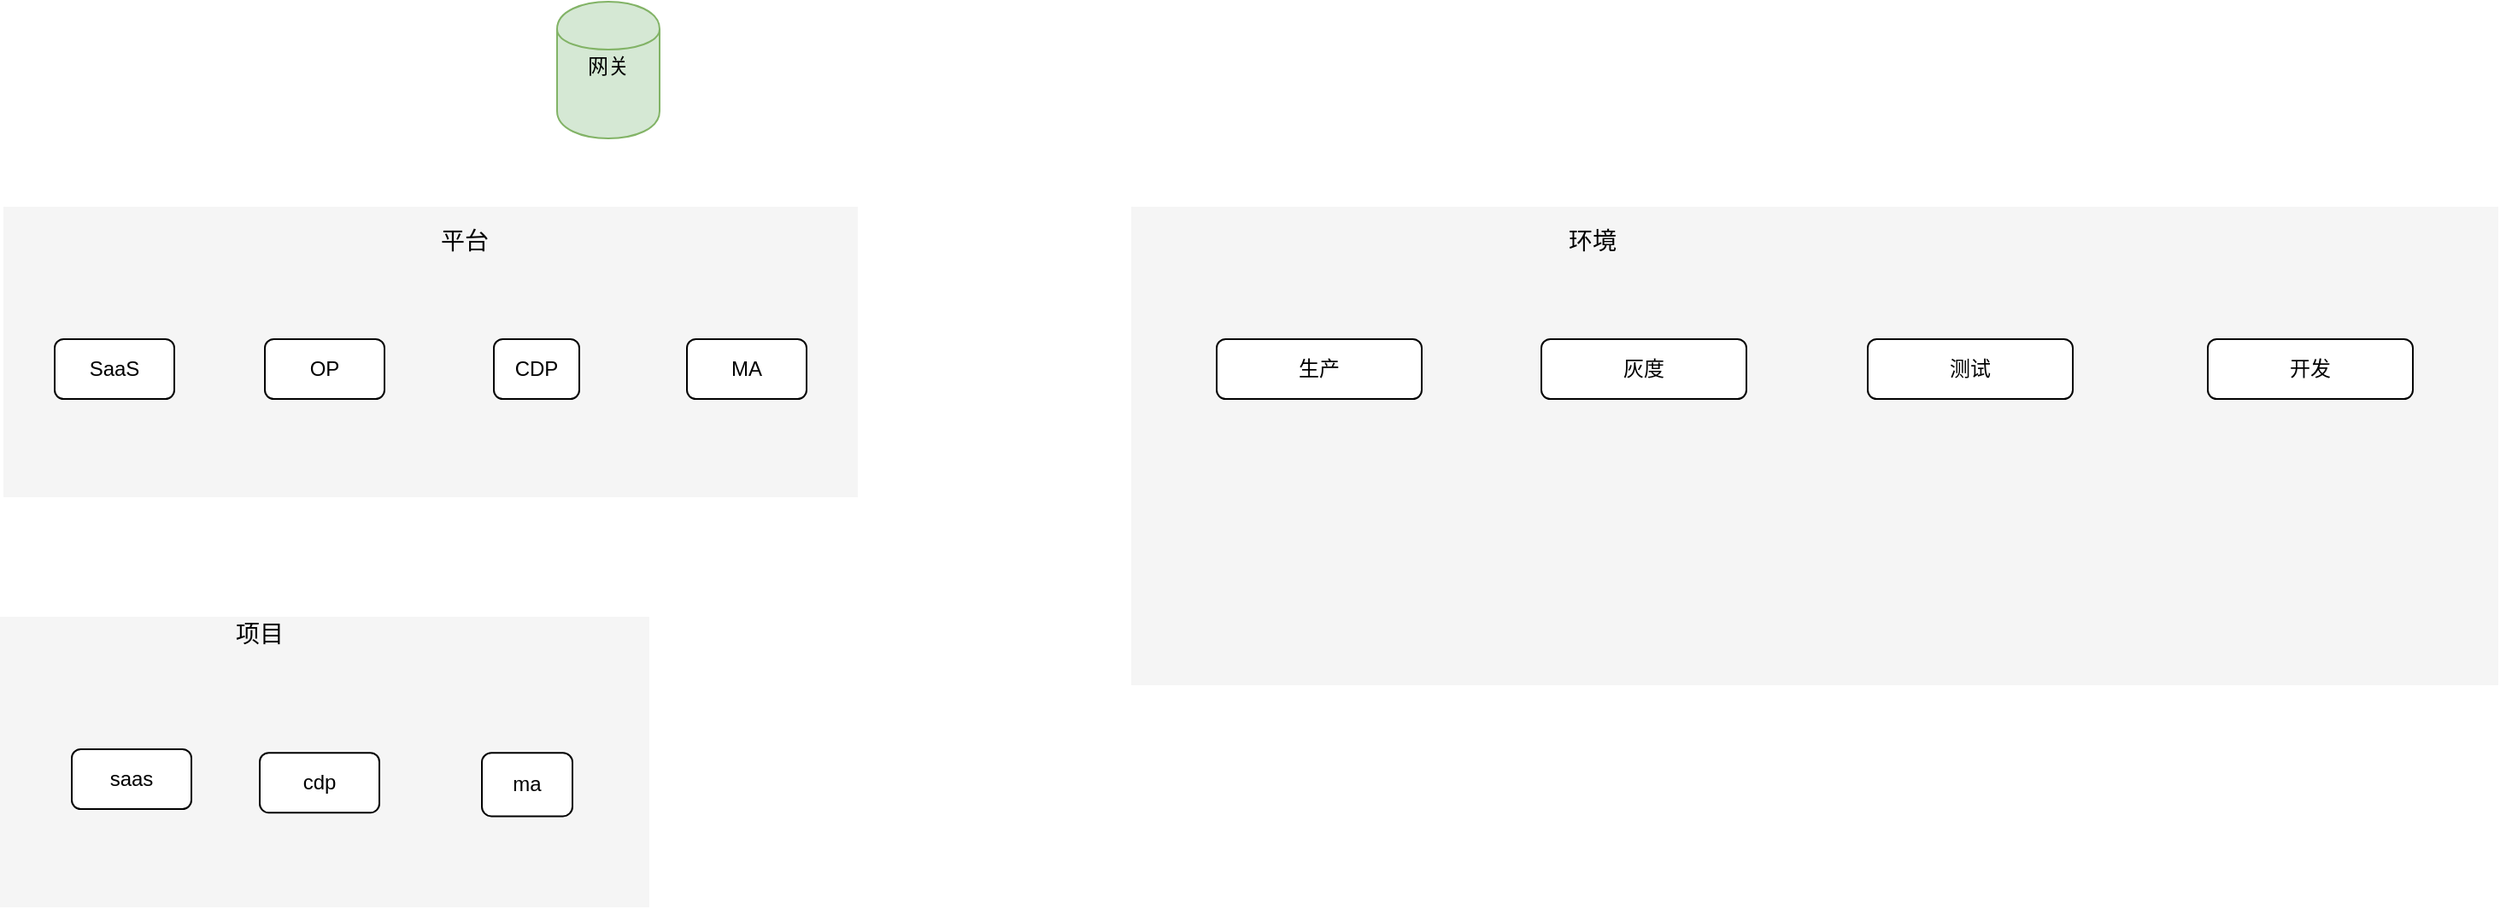 <mxfile version="14.5.1" type="github">
  <diagram id="MJR66UyUv7xJhzFpMSsS" name="Page-1">
    <mxGraphModel dx="2066" dy="1185" grid="1" gridSize="10" guides="1" tooltips="1" connect="1" arrows="1" fold="1" page="1" pageScale="1" pageWidth="827" pageHeight="1169" math="0" shadow="0">
      <root>
        <mxCell id="0" />
        <mxCell id="1" parent="0" />
        <mxCell id="NAq1_VTEs5BF6OpYtz93-5" value="" style="verticalLabelPosition=bottom;verticalAlign=top;html=1;shape=mxgraph.basic.rect;fillColor2=none;strokeWidth=1;size=20;indent=5;fillColor=#f5f5f5;fontColor=#333333;strokeColor=none;" vertex="1" parent="1">
          <mxGeometry x="90" y="330" width="500" height="170" as="geometry" />
        </mxCell>
        <mxCell id="ToquvjTJj3iG_XZzc7ye-24" value="网关" style="shape=cylinder;whiteSpace=wrap;html=1;boundedLbl=1;backgroundOutline=1;verticalAlign=top;fillColor=#d5e8d4;fillStyle=diag;strokeColor=#82b366;" parent="1" vertex="1">
          <mxGeometry x="414" y="210" width="60" height="80" as="geometry" />
        </mxCell>
        <mxCell id="NAq1_VTEs5BF6OpYtz93-10" value="SaaS" style="rounded=1;whiteSpace=wrap;html=1;strokeWidth=1;fillColor=#ffffff;flipH=1;" vertex="1" parent="1">
          <mxGeometry x="120" y="407.5" width="70" height="35" as="geometry" />
        </mxCell>
        <mxCell id="NAq1_VTEs5BF6OpYtz93-11" value="平台" style="text;html=1;strokeColor=none;fillColor=none;align=center;verticalAlign=middle;whiteSpace=wrap;rounded=0;fontStyle=0;fontSize=14;" vertex="1" parent="1">
          <mxGeometry x="340" y="340" width="40" height="20" as="geometry" />
        </mxCell>
        <mxCell id="NAq1_VTEs5BF6OpYtz93-12" value="OP" style="rounded=1;whiteSpace=wrap;html=1;strokeWidth=1;fillColor=#ffffff;flipH=1;" vertex="1" parent="1">
          <mxGeometry x="243" y="407.5" width="70" height="35" as="geometry" />
        </mxCell>
        <mxCell id="NAq1_VTEs5BF6OpYtz93-13" value="CDP" style="rounded=1;whiteSpace=wrap;html=1;strokeWidth=1;fillColor=#ffffff;flipH=1;" vertex="1" parent="1">
          <mxGeometry x="377" y="407.5" width="50" height="35" as="geometry" />
        </mxCell>
        <mxCell id="NAq1_VTEs5BF6OpYtz93-14" value="MA" style="rounded=1;whiteSpace=wrap;html=1;strokeWidth=1;fillColor=#ffffff;flipH=1;" vertex="1" parent="1">
          <mxGeometry x="490" y="407.5" width="70" height="35" as="geometry" />
        </mxCell>
        <mxCell id="NAq1_VTEs5BF6OpYtz93-16" value="" style="verticalLabelPosition=bottom;verticalAlign=top;html=1;shape=mxgraph.basic.rect;fillColor2=none;strokeWidth=1;size=20;indent=5;fillColor=#f5f5f5;fontColor=#333333;strokeColor=none;" vertex="1" parent="1">
          <mxGeometry x="750" y="330" width="800" height="280" as="geometry" />
        </mxCell>
        <mxCell id="NAq1_VTEs5BF6OpYtz93-17" value="生产" style="rounded=1;whiteSpace=wrap;html=1;strokeWidth=1;fillColor=#ffffff;" vertex="1" parent="1">
          <mxGeometry x="800" y="407.5" width="120" height="35" as="geometry" />
        </mxCell>
        <mxCell id="NAq1_VTEs5BF6OpYtz93-18" value="环境" style="text;html=1;strokeColor=none;fillColor=none;align=center;verticalAlign=middle;whiteSpace=wrap;rounded=0;fontStyle=0;fontSize=14;" vertex="1" parent="1">
          <mxGeometry x="1000" y="340" width="40" height="20" as="geometry" />
        </mxCell>
        <mxCell id="NAq1_VTEs5BF6OpYtz93-19" value="测试" style="rounded=1;whiteSpace=wrap;html=1;strokeWidth=1;fillColor=#ffffff;" vertex="1" parent="1">
          <mxGeometry x="1181" y="407.5" width="120" height="35" as="geometry" />
        </mxCell>
        <mxCell id="NAq1_VTEs5BF6OpYtz93-29" value="灰度" style="rounded=1;whiteSpace=wrap;html=1;strokeWidth=1;fillColor=#ffffff;" vertex="1" parent="1">
          <mxGeometry x="990" y="407.5" width="120" height="35" as="geometry" />
        </mxCell>
        <mxCell id="NAq1_VTEs5BF6OpYtz93-30" value="开发" style="rounded=1;whiteSpace=wrap;html=1;strokeWidth=1;fillColor=#ffffff;" vertex="1" parent="1">
          <mxGeometry x="1380" y="407.5" width="120" height="35" as="geometry" />
        </mxCell>
        <mxCell id="NAq1_VTEs5BF6OpYtz93-32" value="" style="verticalLabelPosition=bottom;verticalAlign=top;html=1;shape=mxgraph.basic.rect;fillColor2=none;strokeWidth=1;size=20;indent=5;fillColor=#f5f5f5;fontColor=#333333;strokeColor=none;" vertex="1" parent="1">
          <mxGeometry x="88" y="570" width="380" height="170" as="geometry" />
        </mxCell>
        <mxCell id="NAq1_VTEs5BF6OpYtz93-33" value="saas" style="rounded=1;whiteSpace=wrap;html=1;strokeWidth=1;fillColor=#ffffff;flipH=1;" vertex="1" parent="1">
          <mxGeometry x="130" y="647.5" width="70" height="35" as="geometry" />
        </mxCell>
        <mxCell id="NAq1_VTEs5BF6OpYtz93-34" value="项目" style="text;html=1;strokeColor=none;fillColor=none;align=center;verticalAlign=middle;whiteSpace=wrap;rounded=0;fontStyle=0;fontSize=14;" vertex="1" parent="1">
          <mxGeometry x="220" y="570" width="40" height="20" as="geometry" />
        </mxCell>
        <mxCell id="NAq1_VTEs5BF6OpYtz93-35" value="cdp" style="rounded=1;whiteSpace=wrap;html=1;strokeWidth=1;fillColor=#ffffff;flipH=1;" vertex="1" parent="1">
          <mxGeometry x="240" y="649.6" width="70" height="35" as="geometry" />
        </mxCell>
        <mxCell id="NAq1_VTEs5BF6OpYtz93-36" value="ma" style="rounded=1;whiteSpace=wrap;html=1;strokeWidth=1;fillColor=#ffffff;flipH=1;" vertex="1" parent="1">
          <mxGeometry x="370" y="649.6" width="53" height="37.1" as="geometry" />
        </mxCell>
      </root>
    </mxGraphModel>
  </diagram>
</mxfile>
